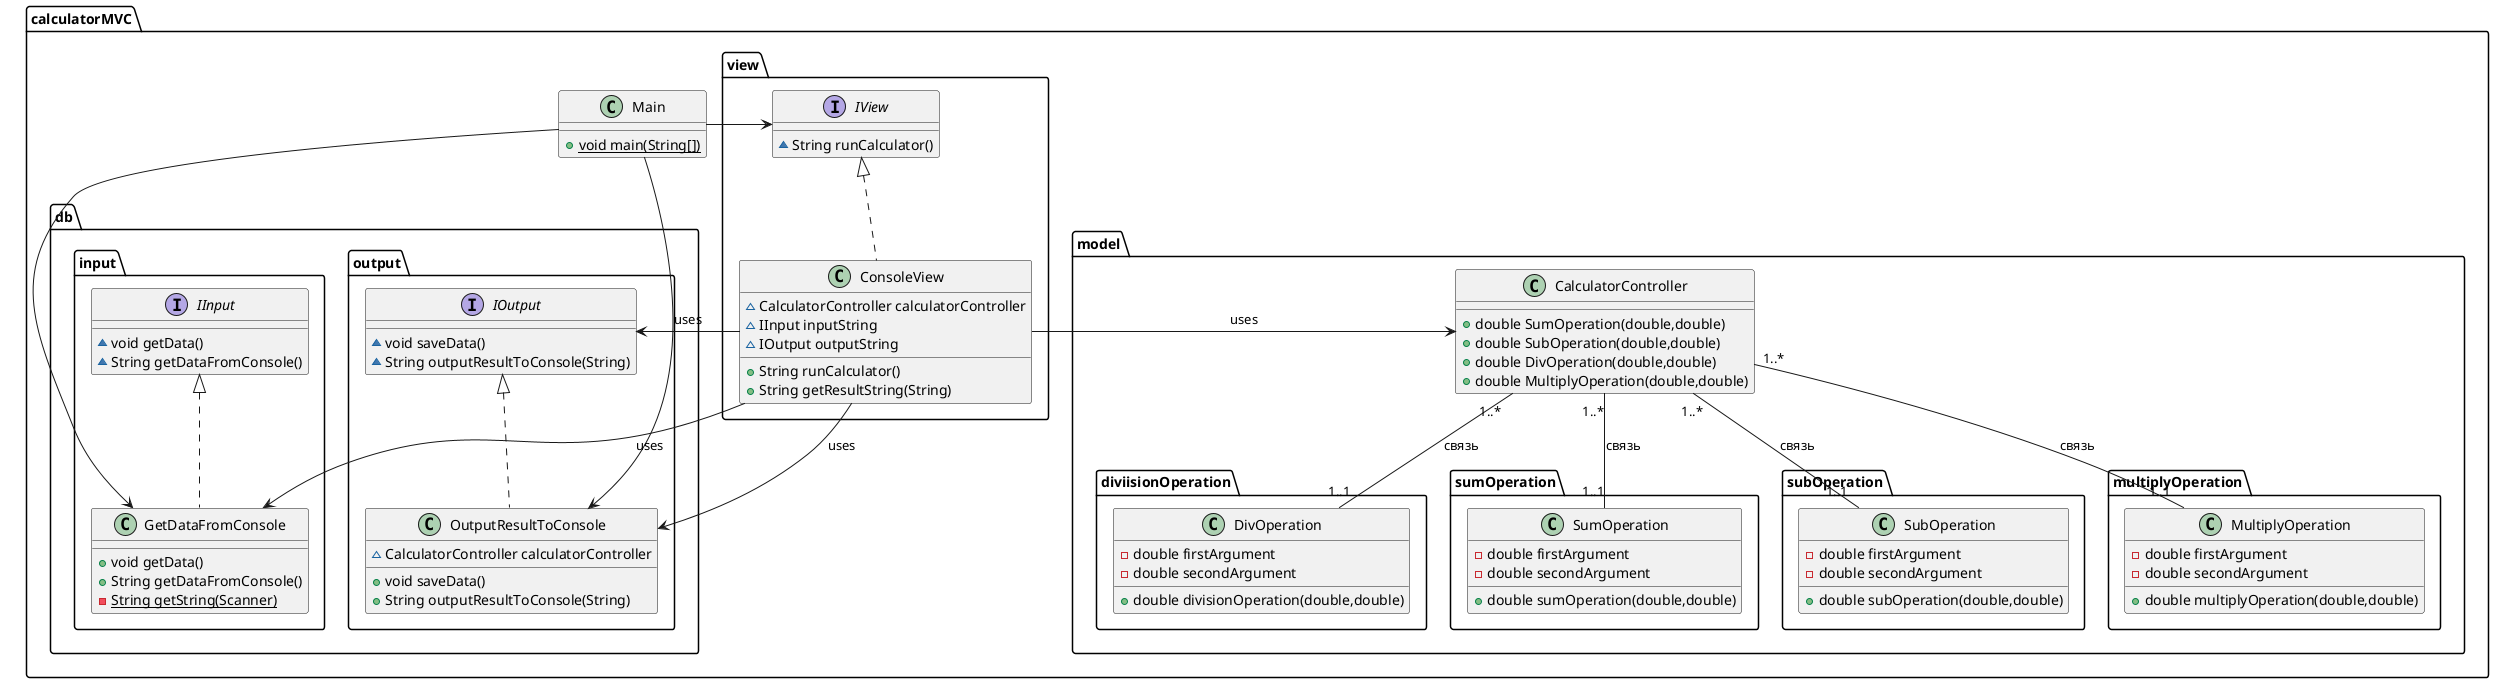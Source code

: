 @startuml

' Интерфейсы:

interface calculatorMVC.db.output.IOutput {
~ void saveData()
~ String outputResultToConsole(String)
}

interface calculatorMVC.db.input.IInput {
~ void getData()
~ String getDataFromConsole()
}

interface calculatorMVC.view.IView {
~ String runCalculator()
}


' Классы и связи:

class calculatorMVC.Main {
+ {static} void main(String[])
}


class calculatorMVC.model.CalculatorController {
+ double SumOperation(double,double)
+ double SubOperation(double,double)
+ double DivOperation(double,double)
+ double MultiplyOperation(double,double)
}
calculatorMVC.model.CalculatorController -> calculatorMVC.model.diviisionOperation.DivOperation
calculatorMVC.model.CalculatorController -> calculatorMVC.model.sumOperation.SumOperation
calculatorMVC.model.CalculatorController -> calculatorMVC.model.subOperation.SubOperation
calculatorMVC.model.CalculatorController -> calculatorMVC.model.multiplyOperation.MultiplyOperation

class calculatorMVC.model.diviisionOperation.DivOperation {
- double firstArgument
- double secondArgument
+ double divisionOperation(double,double)
}

class calculatorMVC.model.sumOperation.SumOperation {
- double firstArgument
- double secondArgument
+ double sumOperation(double,double)
}

class calculatorMVC.model.subOperation.SubOperation {
- double firstArgument
- double secondArgument
+ double subOperation(double,double)
}

class calculatorMVC.model.multiplyOperation.MultiplyOperation {
- double firstArgument
- double secondArgument
+ double multiplyOperation(double,double)
}

class calculatorMVC.view.ConsoleView {
~ CalculatorController calculatorController
~ IInput inputString
~ IOutput outputString
+ String runCalculator()
+ String getResultString(String)
}
calculatorMVC.view.IView <|.. calculatorMVC.view.ConsoleView

calculatorMVC.view.ConsoleView -> calculatorMVC.model.CalculatorController : uses
calculatorMVC.view.ConsoleView -> calculatorMVC.db.output.IOutput  : uses
calculatorMVC.view.ConsoleView -> calculatorMVC.db.output.OutputResultToConsole  : uses
@startuml

' Интерфейсы:

interface calculatorMVC.db.output.IOutput {
~ void saveData()
~ String outputResultToConsole(String)
}

interface calculatorMVC.db.input.IInput {
~ void getData()
~ String getDataFromConsole()
}

interface calculatorMVC.view.IView {
~ String runCalculator()
}


' Классы и связи:

class calculatorMVC.Main {
+ {static} void main(String[])
}
calculatorMVC.Main -> calculatorMVC.view.IView
calculatorMVC.Main -> calculatorMVC.db.input.GetDataFromConsole
calculatorMVC.Main -> calculatorMVC.db.output.OutputResultToConsole


class calculatorMVC.model.CalculatorController {
+ double SumOperation(double,double)
+ double SubOperation(double,double)
+ double DivOperation(double,double)
+ double MultiplyOperation(double,double)
}
calculatorMVC.model.CalculatorController "1..*" -- "1..1" calculatorMVC.model.diviisionOperation.DivOperation : связь
calculatorMVC.model.CalculatorController "1..*" -- "1..1" calculatorMVC.model.sumOperation.SumOperation: связь
calculatorMVC.model.CalculatorController "1..*" -- "1..1" calculatorMVC.model.subOperation.SubOperation: связь
calculatorMVC.model.CalculatorController "1..*" -- "1..1" calculatorMVC.model.multiplyOperation.MultiplyOperation: связь



class calculatorMVC.model.diviisionOperation.DivOperation {
- double firstArgument
- double secondArgument
+ double divisionOperation(double,double)
}

class calculatorMVC.model.sumOperation.SumOperation {
- double firstArgument
- double secondArgument
+ double sumOperation(double,double)
}

class calculatorMVC.model.subOperation.SubOperation {
- double firstArgument
- double secondArgument
+ double subOperation(double,double)
}

class calculatorMVC.model.multiplyOperation.MultiplyOperation {
- double firstArgument
- double secondArgument
+ double multiplyOperation(double,double)
}

class calculatorMVC.view.ConsoleView {
~ CalculatorController calculatorController
~ IInput inputString
~ IOutput outputString
+ String runCalculator()
+ String getResultString(String)
}
calculatorMVC.view.IView <|.. calculatorMVC.view.ConsoleView

calculatorMVC.view.ConsoleView -> calculatorMVC.model.CalculatorController : uses
calculatorMVC.view.ConsoleView -> calculatorMVC.db.output.IOutput  : uses
calculatorMVC.view.ConsoleView -> calculatorMVC.db.output.OutputResultToConsole  : uses
calculatorMVC.view.ConsoleView -> calculatorMVC.db.input.GetDataFromConsole : uses

class calculatorMVC.db.output.OutputResultToConsole {
~ CalculatorController calculatorController
+ void saveData()
+ String outputResultToConsole(String)
}
calculatorMVC.db.output.IOutput <|.. calculatorMVC.db.output.OutputResultToConsole


class calculatorMVC.db.input.GetDataFromConsole {
+ void getData()
+ String getDataFromConsole()
- {static} String getString(Scanner)
}
calculatorMVC.db.input.IInput <|.. calculatorMVC.db.input.GetDataFromConsole




@enduml
calculatorMVC.view.ConsoleView -> calculatorMVC.db.input.GetDataFromConsole : uses

class calculatorMVC.db.output.OutputResultToConsole {
~ CalculatorController calculatorController
+ void saveData()
+ String outputResultToConsole(String)
}
calculatorMVC.db.output.IOutput <|.. calculatorMVC.db.output.OutputResultToConsole


class calculatorMVC.db.input.GetDataFromConsole {
+ void getData()
+ String getDataFromConsole()
- {static} String getString(Scanner)
}
calculatorMVC.db.input.IInput <|.. calculatorMVC.db.input.GetDataFromConsole




@enduml